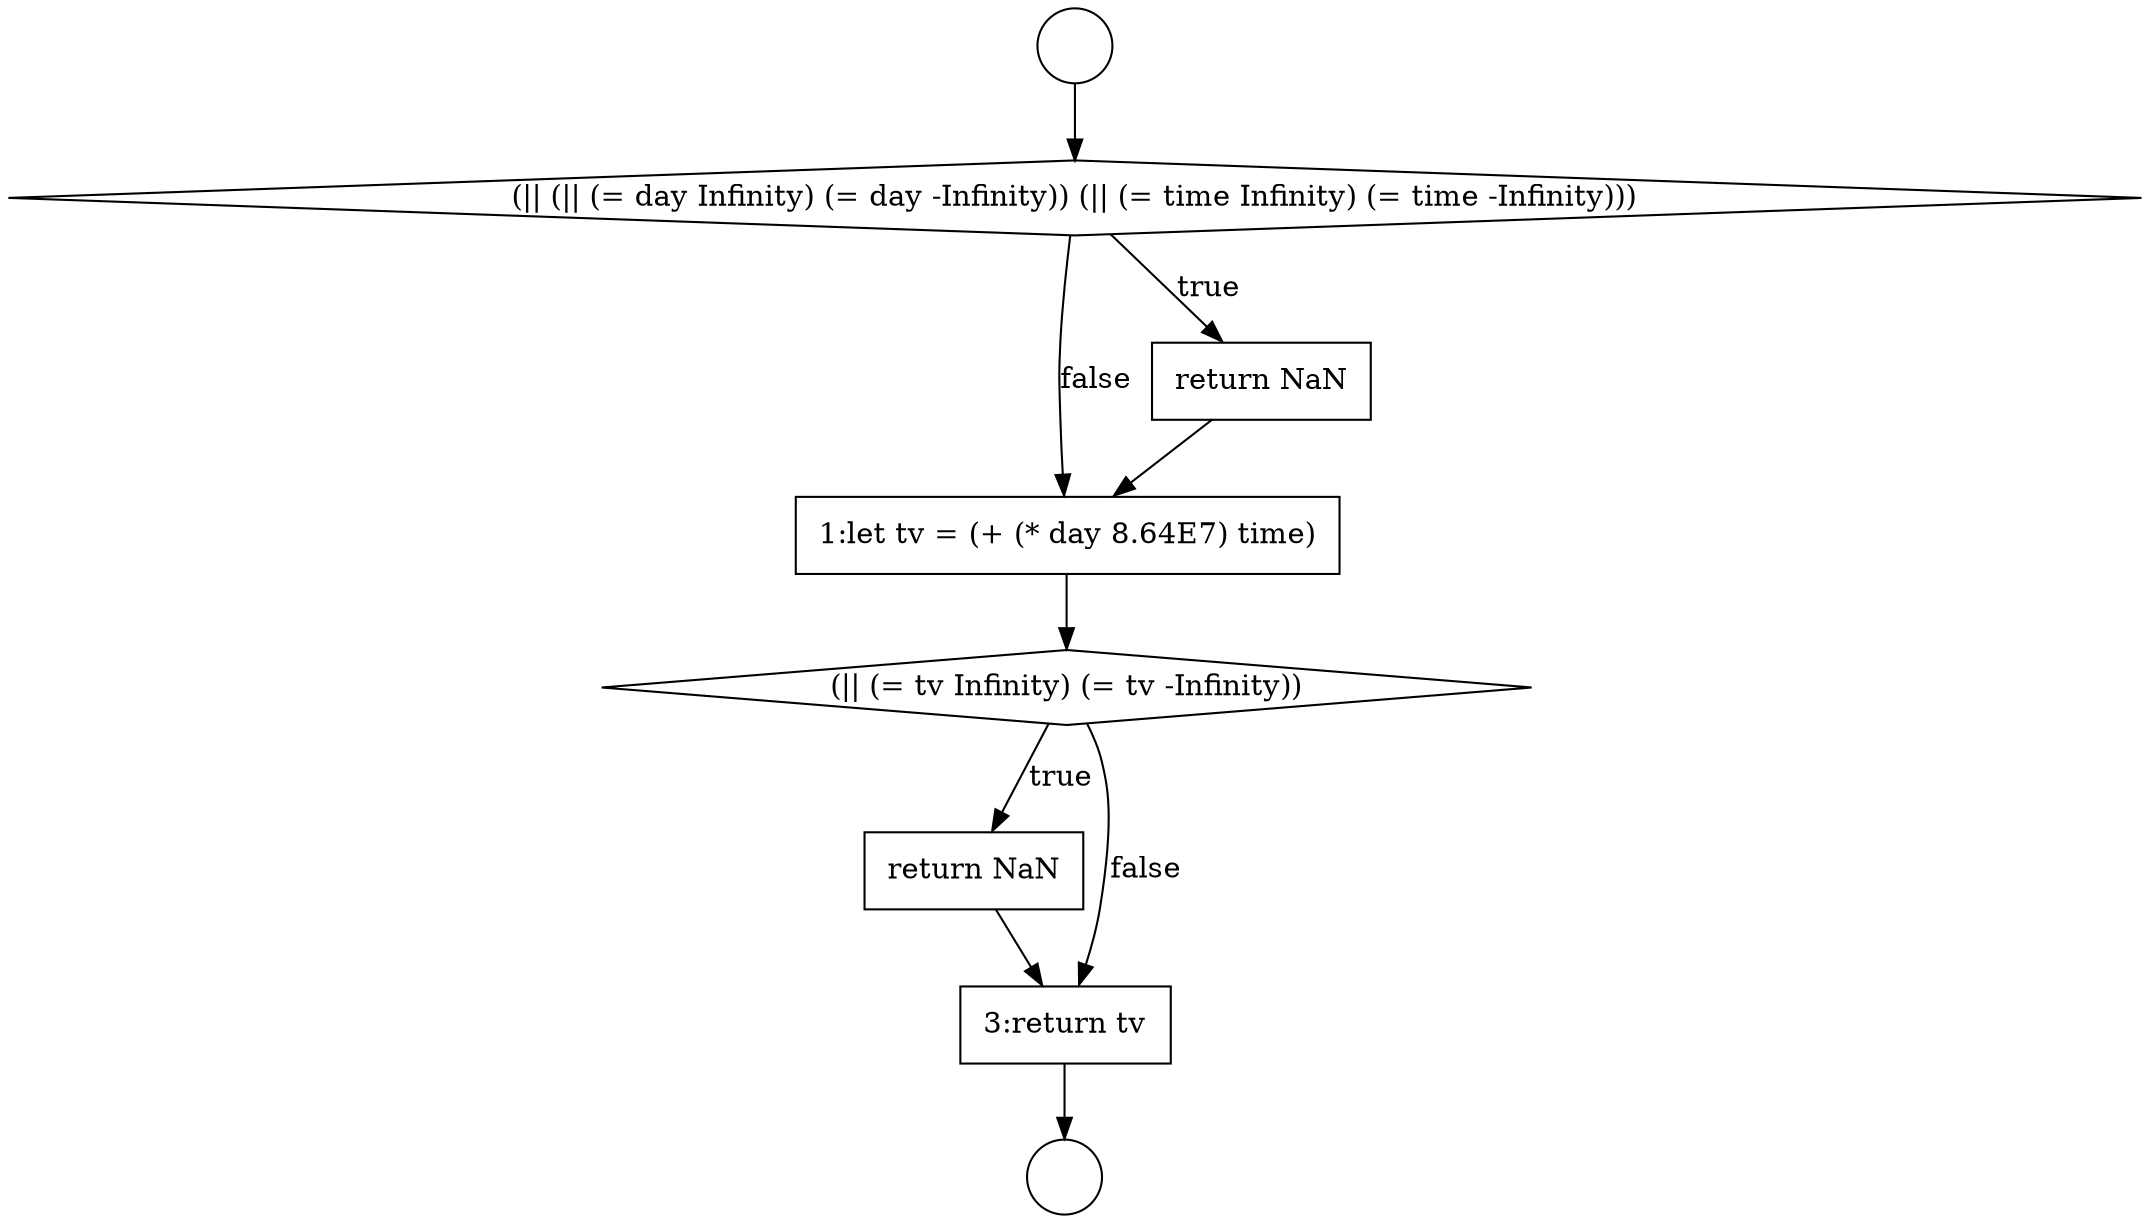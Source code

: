digraph {
  node13142 [shape=diamond, label=<<font color="black">(|| (|| (= day Infinity) (= day -Infinity)) (|| (= time Infinity) (= time -Infinity)))</font>> color="black" fillcolor="white" style=filled]
  node13141 [shape=circle label=" " color="black" fillcolor="white" style=filled]
  node13144 [shape=none, margin=0, label=<<font color="black">
    <table border="0" cellborder="1" cellspacing="0" cellpadding="10">
      <tr><td align="left">1:let tv = (+ (* day 8.64E7) time)</td></tr>
    </table>
  </font>> color="black" fillcolor="white" style=filled]
  node13140 [shape=circle label=" " color="black" fillcolor="white" style=filled]
  node13146 [shape=none, margin=0, label=<<font color="black">
    <table border="0" cellborder="1" cellspacing="0" cellpadding="10">
      <tr><td align="left">return NaN</td></tr>
    </table>
  </font>> color="black" fillcolor="white" style=filled]
  node13143 [shape=none, margin=0, label=<<font color="black">
    <table border="0" cellborder="1" cellspacing="0" cellpadding="10">
      <tr><td align="left">return NaN</td></tr>
    </table>
  </font>> color="black" fillcolor="white" style=filled]
  node13145 [shape=diamond, label=<<font color="black">(|| (= tv Infinity) (= tv -Infinity))</font>> color="black" fillcolor="white" style=filled]
  node13147 [shape=none, margin=0, label=<<font color="black">
    <table border="0" cellborder="1" cellspacing="0" cellpadding="10">
      <tr><td align="left">3:return tv</td></tr>
    </table>
  </font>> color="black" fillcolor="white" style=filled]
  node13140 -> node13142 [ color="black"]
  node13147 -> node13141 [ color="black"]
  node13143 -> node13144 [ color="black"]
  node13146 -> node13147 [ color="black"]
  node13144 -> node13145 [ color="black"]
  node13145 -> node13146 [label=<<font color="black">true</font>> color="black"]
  node13145 -> node13147 [label=<<font color="black">false</font>> color="black"]
  node13142 -> node13143 [label=<<font color="black">true</font>> color="black"]
  node13142 -> node13144 [label=<<font color="black">false</font>> color="black"]
}
